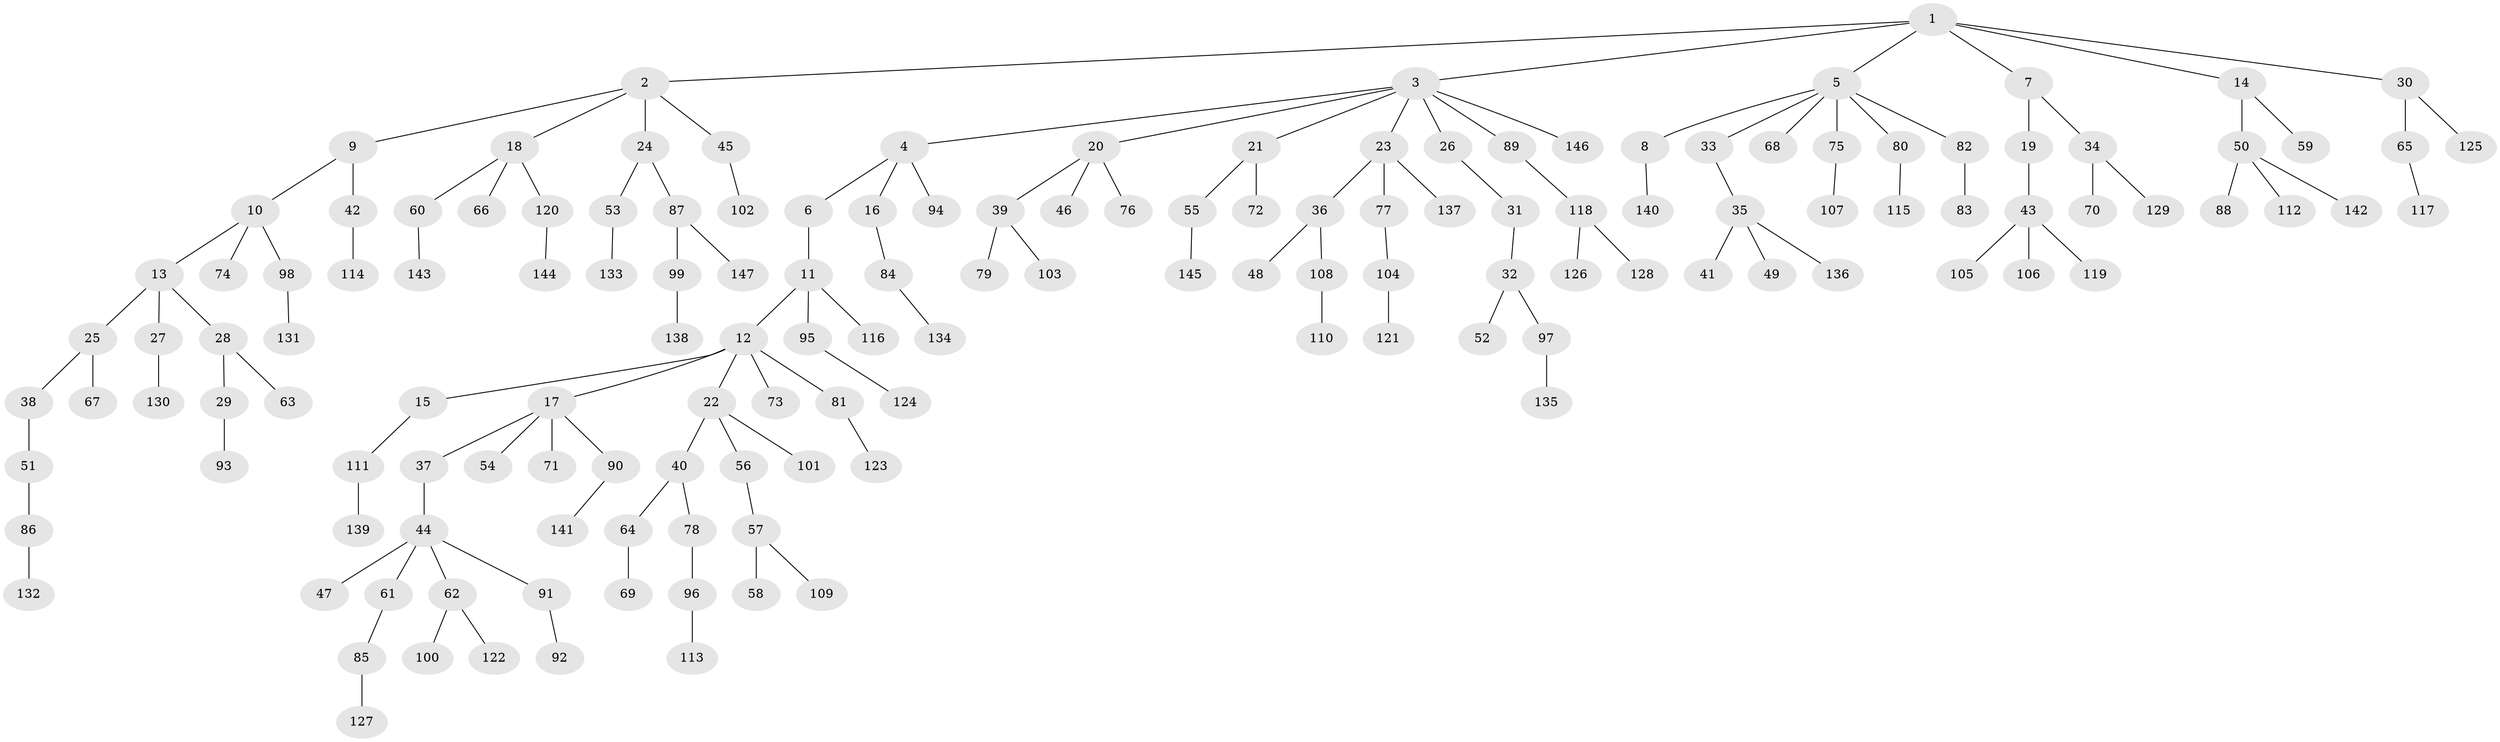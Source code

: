 // Generated by graph-tools (version 1.1) at 2025/02/03/09/25 03:02:29]
// undirected, 147 vertices, 146 edges
graph export_dot {
graph [start="1"]
  node [color=gray90,style=filled];
  1;
  2;
  3;
  4;
  5;
  6;
  7;
  8;
  9;
  10;
  11;
  12;
  13;
  14;
  15;
  16;
  17;
  18;
  19;
  20;
  21;
  22;
  23;
  24;
  25;
  26;
  27;
  28;
  29;
  30;
  31;
  32;
  33;
  34;
  35;
  36;
  37;
  38;
  39;
  40;
  41;
  42;
  43;
  44;
  45;
  46;
  47;
  48;
  49;
  50;
  51;
  52;
  53;
  54;
  55;
  56;
  57;
  58;
  59;
  60;
  61;
  62;
  63;
  64;
  65;
  66;
  67;
  68;
  69;
  70;
  71;
  72;
  73;
  74;
  75;
  76;
  77;
  78;
  79;
  80;
  81;
  82;
  83;
  84;
  85;
  86;
  87;
  88;
  89;
  90;
  91;
  92;
  93;
  94;
  95;
  96;
  97;
  98;
  99;
  100;
  101;
  102;
  103;
  104;
  105;
  106;
  107;
  108;
  109;
  110;
  111;
  112;
  113;
  114;
  115;
  116;
  117;
  118;
  119;
  120;
  121;
  122;
  123;
  124;
  125;
  126;
  127;
  128;
  129;
  130;
  131;
  132;
  133;
  134;
  135;
  136;
  137;
  138;
  139;
  140;
  141;
  142;
  143;
  144;
  145;
  146;
  147;
  1 -- 2;
  1 -- 3;
  1 -- 5;
  1 -- 7;
  1 -- 14;
  1 -- 30;
  2 -- 9;
  2 -- 18;
  2 -- 24;
  2 -- 45;
  3 -- 4;
  3 -- 20;
  3 -- 21;
  3 -- 23;
  3 -- 26;
  3 -- 89;
  3 -- 146;
  4 -- 6;
  4 -- 16;
  4 -- 94;
  5 -- 8;
  5 -- 33;
  5 -- 68;
  5 -- 75;
  5 -- 80;
  5 -- 82;
  6 -- 11;
  7 -- 19;
  7 -- 34;
  8 -- 140;
  9 -- 10;
  9 -- 42;
  10 -- 13;
  10 -- 74;
  10 -- 98;
  11 -- 12;
  11 -- 95;
  11 -- 116;
  12 -- 15;
  12 -- 17;
  12 -- 22;
  12 -- 73;
  12 -- 81;
  13 -- 25;
  13 -- 27;
  13 -- 28;
  14 -- 50;
  14 -- 59;
  15 -- 111;
  16 -- 84;
  17 -- 37;
  17 -- 54;
  17 -- 71;
  17 -- 90;
  18 -- 60;
  18 -- 66;
  18 -- 120;
  19 -- 43;
  20 -- 39;
  20 -- 46;
  20 -- 76;
  21 -- 55;
  21 -- 72;
  22 -- 40;
  22 -- 56;
  22 -- 101;
  23 -- 36;
  23 -- 77;
  23 -- 137;
  24 -- 53;
  24 -- 87;
  25 -- 38;
  25 -- 67;
  26 -- 31;
  27 -- 130;
  28 -- 29;
  28 -- 63;
  29 -- 93;
  30 -- 65;
  30 -- 125;
  31 -- 32;
  32 -- 52;
  32 -- 97;
  33 -- 35;
  34 -- 70;
  34 -- 129;
  35 -- 41;
  35 -- 49;
  35 -- 136;
  36 -- 48;
  36 -- 108;
  37 -- 44;
  38 -- 51;
  39 -- 79;
  39 -- 103;
  40 -- 64;
  40 -- 78;
  42 -- 114;
  43 -- 105;
  43 -- 106;
  43 -- 119;
  44 -- 47;
  44 -- 61;
  44 -- 62;
  44 -- 91;
  45 -- 102;
  50 -- 88;
  50 -- 112;
  50 -- 142;
  51 -- 86;
  53 -- 133;
  55 -- 145;
  56 -- 57;
  57 -- 58;
  57 -- 109;
  60 -- 143;
  61 -- 85;
  62 -- 100;
  62 -- 122;
  64 -- 69;
  65 -- 117;
  75 -- 107;
  77 -- 104;
  78 -- 96;
  80 -- 115;
  81 -- 123;
  82 -- 83;
  84 -- 134;
  85 -- 127;
  86 -- 132;
  87 -- 99;
  87 -- 147;
  89 -- 118;
  90 -- 141;
  91 -- 92;
  95 -- 124;
  96 -- 113;
  97 -- 135;
  98 -- 131;
  99 -- 138;
  104 -- 121;
  108 -- 110;
  111 -- 139;
  118 -- 126;
  118 -- 128;
  120 -- 144;
}
